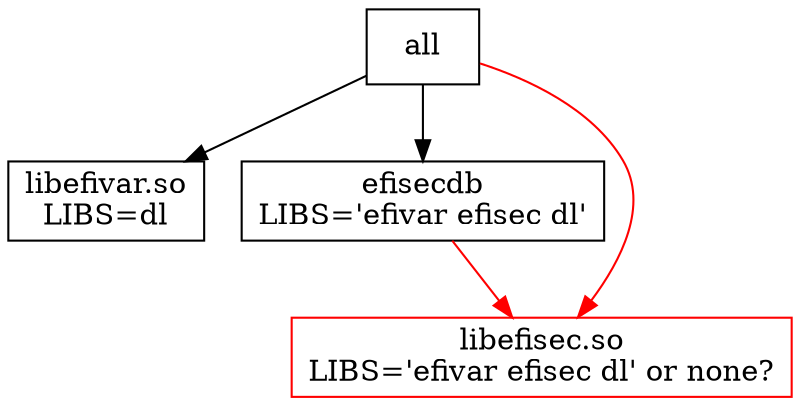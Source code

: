 digraph {
  node [shape=record]
  "libefivar.so" [label="libefivar.so\nLIBS=dl"];
  "efisecdb" [label="efisecdb\nLIBS='efivar efisec dl'"];
  "libefisec.so" [label="libefisec.so\nLIBS='efivar efisec dl' or none?" color=red];

  "all" -> "libefivar.so"
  "all" -> "libefisec.so" [color=red]
  "all" -> "efisecdb"

  "efisecdb" -> "libefisec.so" [color=red]
}
